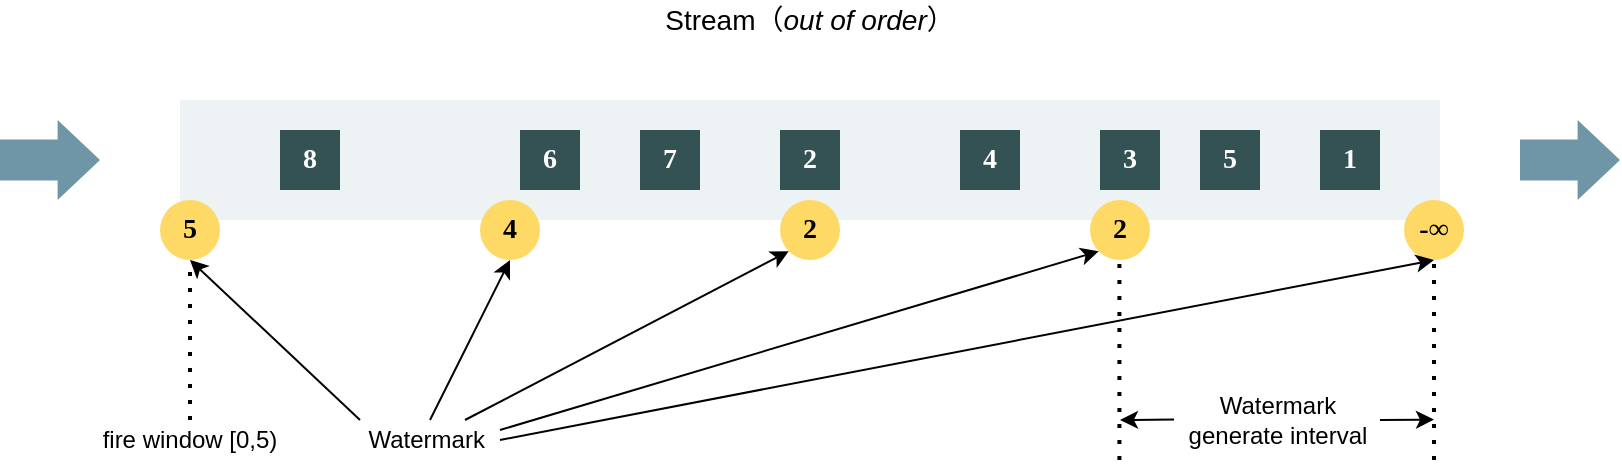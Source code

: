 <mxfile>
    <diagram id="Bv-CuC98KGRWgYmBJfnG" name="第 1 页">
        <mxGraphModel dx="1502" dy="863" grid="1" gridSize="10" guides="1" tooltips="1" connect="1" arrows="1" fold="1" page="1" pageScale="1" pageWidth="1654" pageHeight="2336" math="0" shadow="0">
            <root>
                <mxCell id="0"/>
                <mxCell id="1" parent="0"/>
                <mxCell id="2" value="" style="rounded=0;whiteSpace=wrap;html=1;fillColor=#EDF2F4;strokeColor=none;" parent="1" vertex="1">
                    <mxGeometry x="200" y="150" width="630" height="60" as="geometry"/>
                </mxCell>
                <mxCell id="4" value="" style="shape=singleArrow;whiteSpace=wrap;html=1;fontSize=14;strokeColor=none;fillColor=#6E96A6;arrowWidth=0.51;arrowSize=0.424;" parent="1" vertex="1">
                    <mxGeometry x="110" y="160" width="50" height="40" as="geometry"/>
                </mxCell>
                <mxCell id="5" value="" style="shape=singleArrow;whiteSpace=wrap;html=1;fontSize=14;strokeColor=none;fillColor=#6E96A6;arrowWidth=0.51;arrowSize=0.424;" parent="1" vertex="1">
                    <mxGeometry x="870" y="160" width="50" height="40" as="geometry"/>
                </mxCell>
                <mxCell id="13" value="Stream（&lt;i&gt;out of&amp;nbsp;order&lt;/i&gt;）" style="text;html=1;strokeColor=none;fillColor=none;align=center;verticalAlign=middle;whiteSpace=wrap;rounded=0;fontSize=14;" parent="1" vertex="1">
                    <mxGeometry x="411.25" y="100" width="207.5" height="20" as="geometry"/>
                </mxCell>
                <mxCell id="14" value="&lt;font color=&quot;#ffffff&quot;&gt;&lt;b&gt;1&lt;/b&gt;&lt;/font&gt;" style="whiteSpace=wrap;html=1;aspect=fixed;fontSize=14;strokeColor=none;fillColor=#345253;fontFamily=Tahoma;" parent="1" vertex="1">
                    <mxGeometry x="770" y="165" width="30" height="30" as="geometry"/>
                </mxCell>
                <mxCell id="15" value="&lt;font color=&quot;#ffffff&quot;&gt;&lt;b&gt;5&lt;/b&gt;&lt;/font&gt;" style="whiteSpace=wrap;html=1;aspect=fixed;fontSize=14;strokeColor=none;fillColor=#345253;fontFamily=Tahoma;" parent="1" vertex="1">
                    <mxGeometry x="710" y="165" width="30" height="30" as="geometry"/>
                </mxCell>
                <mxCell id="16" value="&lt;font color=&quot;#ffffff&quot;&gt;&lt;b&gt;3&lt;/b&gt;&lt;/font&gt;" style="whiteSpace=wrap;html=1;aspect=fixed;fontSize=14;strokeColor=none;fillColor=#345253;fontFamily=Tahoma;" parent="1" vertex="1">
                    <mxGeometry x="660" y="165" width="30" height="30" as="geometry"/>
                </mxCell>
                <mxCell id="17" value="&lt;font color=&quot;#ffffff&quot;&gt;&lt;b&gt;4&lt;/b&gt;&lt;/font&gt;" style="whiteSpace=wrap;html=1;aspect=fixed;fontSize=14;strokeColor=none;fillColor=#345253;fontFamily=Tahoma;" parent="1" vertex="1">
                    <mxGeometry x="590" y="165" width="30" height="30" as="geometry"/>
                </mxCell>
                <mxCell id="18" value="&lt;font color=&quot;#ffffff&quot;&gt;&lt;b&gt;2&lt;/b&gt;&lt;/font&gt;" style="whiteSpace=wrap;html=1;aspect=fixed;fontSize=14;strokeColor=none;fillColor=#345253;fontFamily=Tahoma;" parent="1" vertex="1">
                    <mxGeometry x="500" y="165" width="30" height="30" as="geometry"/>
                </mxCell>
                <mxCell id="19" value="&lt;font color=&quot;#ffffff&quot;&gt;&lt;b&gt;7&lt;/b&gt;&lt;/font&gt;" style="whiteSpace=wrap;html=1;aspect=fixed;fontSize=14;strokeColor=none;fillColor=#345253;fontFamily=Tahoma;" parent="1" vertex="1">
                    <mxGeometry x="430" y="165" width="30" height="30" as="geometry"/>
                </mxCell>
                <mxCell id="20" value="&lt;font color=&quot;#ffffff&quot;&gt;&lt;b&gt;6&lt;/b&gt;&lt;/font&gt;" style="whiteSpace=wrap;html=1;aspect=fixed;fontSize=14;strokeColor=none;fillColor=#345253;fontFamily=Tahoma;" parent="1" vertex="1">
                    <mxGeometry x="370" y="165" width="30" height="30" as="geometry"/>
                </mxCell>
                <mxCell id="21" value="&lt;font color=&quot;#ffffff&quot;&gt;&lt;b&gt;8&lt;/b&gt;&lt;/font&gt;" style="whiteSpace=wrap;html=1;aspect=fixed;fontSize=14;strokeColor=none;fillColor=#345253;fontFamily=Tahoma;" parent="1" vertex="1">
                    <mxGeometry x="250" y="165" width="30" height="30" as="geometry"/>
                </mxCell>
                <mxCell id="22" value="&lt;b style=&quot;font-size: 14px;&quot;&gt;-∞&lt;/b&gt;" style="ellipse;whiteSpace=wrap;html=1;aspect=fixed;fillColor=#FFD966;strokeColor=none;fontSize=14;fontFamily=Tahoma;" parent="1" vertex="1">
                    <mxGeometry x="812" y="200" width="30" height="30" as="geometry"/>
                </mxCell>
                <mxCell id="27" value="&lt;b style=&quot;font-size: 14px&quot;&gt;2&lt;/b&gt;" style="ellipse;whiteSpace=wrap;html=1;aspect=fixed;fillColor=#FFD966;strokeColor=none;fontSize=14;fontFamily=Tahoma;" parent="1" vertex="1">
                    <mxGeometry x="500" y="200" width="30" height="30" as="geometry"/>
                </mxCell>
                <mxCell id="28" value="&lt;b style=&quot;font-size: 14px&quot;&gt;2&lt;/b&gt;" style="ellipse;whiteSpace=wrap;html=1;aspect=fixed;fillColor=#FFD966;strokeColor=none;fontSize=14;fontFamily=Tahoma;" parent="1" vertex="1">
                    <mxGeometry x="655" y="200" width="30" height="30" as="geometry"/>
                </mxCell>
                <mxCell id="29" value="&lt;b style=&quot;font-size: 14px&quot;&gt;5&lt;/b&gt;" style="ellipse;whiteSpace=wrap;html=1;aspect=fixed;fillColor=#FFD966;strokeColor=none;fontSize=14;fontFamily=Tahoma;" parent="1" vertex="1">
                    <mxGeometry x="190" y="200" width="30" height="30" as="geometry"/>
                </mxCell>
                <mxCell id="30" value="&lt;b style=&quot;font-size: 14px&quot;&gt;4&lt;/b&gt;" style="ellipse;whiteSpace=wrap;html=1;aspect=fixed;fillColor=#FFD966;strokeColor=none;fontSize=14;fontFamily=Tahoma;" parent="1" vertex="1">
                    <mxGeometry x="350" y="200" width="30" height="30" as="geometry"/>
                </mxCell>
                <mxCell id="33" style="rounded=0;orthogonalLoop=1;jettySize=auto;html=1;entryX=0.5;entryY=1;entryDx=0;entryDy=0;exitX=0;exitY=0;exitDx=0;exitDy=0;" parent="1" source="31" target="29" edge="1">
                    <mxGeometry relative="1" as="geometry"/>
                </mxCell>
                <mxCell id="34" style="edgeStyle=none;rounded=0;orthogonalLoop=1;jettySize=auto;html=1;exitX=0.5;exitY=0;exitDx=0;exitDy=0;entryX=0.5;entryY=1;entryDx=0;entryDy=0;" parent="1" source="31" target="30" edge="1">
                    <mxGeometry relative="1" as="geometry"/>
                </mxCell>
                <mxCell id="35" style="edgeStyle=none;rounded=0;orthogonalLoop=1;jettySize=auto;html=1;exitX=0.75;exitY=0;exitDx=0;exitDy=0;entryX=0;entryY=1;entryDx=0;entryDy=0;" parent="1" source="31" target="27" edge="1">
                    <mxGeometry relative="1" as="geometry"/>
                </mxCell>
                <mxCell id="36" style="edgeStyle=none;rounded=0;orthogonalLoop=1;jettySize=auto;html=1;exitX=1;exitY=0.25;exitDx=0;exitDy=0;entryX=0;entryY=1;entryDx=0;entryDy=0;" parent="1" source="31" target="28" edge="1">
                    <mxGeometry relative="1" as="geometry"/>
                </mxCell>
                <mxCell id="37" style="edgeStyle=none;rounded=0;orthogonalLoop=1;jettySize=auto;html=1;exitX=1;exitY=0.5;exitDx=0;exitDy=0;entryX=0.5;entryY=1;entryDx=0;entryDy=0;" parent="1" source="31" target="22" edge="1">
                    <mxGeometry relative="1" as="geometry"/>
                </mxCell>
                <mxCell id="31" value="&amp;nbsp;Watermark&amp;nbsp;&amp;nbsp;" style="text;html=1;strokeColor=none;fillColor=none;align=center;verticalAlign=middle;whiteSpace=wrap;rounded=0;" parent="1" vertex="1">
                    <mxGeometry x="290" y="310" width="70" height="20" as="geometry"/>
                </mxCell>
                <mxCell id="39" value="Watermark generate interval" style="text;html=1;strokeColor=none;fillColor=none;align=center;verticalAlign=middle;whiteSpace=wrap;rounded=0;" parent="1" vertex="1">
                    <mxGeometry x="694" y="300" width="110" height="20" as="geometry"/>
                </mxCell>
                <mxCell id="41" value="" style="endArrow=none;dashed=1;html=1;dashPattern=1 3;strokeWidth=2;" parent="1" edge="1">
                    <mxGeometry width="50" height="50" relative="1" as="geometry">
                        <mxPoint x="669.71" y="330" as="sourcePoint"/>
                        <mxPoint x="669.71" y="230" as="targetPoint"/>
                    </mxGeometry>
                </mxCell>
                <mxCell id="42" value="" style="endArrow=none;dashed=1;html=1;dashPattern=1 3;strokeWidth=2;" parent="1" edge="1">
                    <mxGeometry width="50" height="50" relative="1" as="geometry">
                        <mxPoint x="827.0" y="330" as="sourcePoint"/>
                        <mxPoint x="827.0" y="230" as="targetPoint"/>
                    </mxGeometry>
                </mxCell>
                <mxCell id="43" value="" style="endArrow=classic;html=1;" parent="1" edge="1">
                    <mxGeometry width="50" height="50" relative="1" as="geometry">
                        <mxPoint x="800" y="310" as="sourcePoint"/>
                        <mxPoint x="827" y="309.8" as="targetPoint"/>
                    </mxGeometry>
                </mxCell>
                <mxCell id="44" value="" style="endArrow=classic;html=1;" parent="1" edge="1">
                    <mxGeometry width="50" height="50" relative="1" as="geometry">
                        <mxPoint x="697" y="309.8" as="sourcePoint"/>
                        <mxPoint x="670" y="310" as="targetPoint"/>
                    </mxGeometry>
                </mxCell>
                <mxCell id="45" value="fire window [0,5)" style="text;html=1;strokeColor=none;fillColor=none;align=center;verticalAlign=middle;whiteSpace=wrap;rounded=0;" parent="1" vertex="1">
                    <mxGeometry x="150" y="310" width="110" height="20" as="geometry"/>
                </mxCell>
                <mxCell id="49" value="" style="endArrow=none;dashed=1;html=1;dashPattern=1 3;strokeWidth=2;entryX=0.5;entryY=1;entryDx=0;entryDy=0;exitX=0.5;exitY=0;exitDx=0;exitDy=0;" parent="1" source="45" target="29" edge="1">
                    <mxGeometry width="50" height="50" relative="1" as="geometry">
                        <mxPoint x="160" y="290" as="sourcePoint"/>
                        <mxPoint x="210" y="240" as="targetPoint"/>
                    </mxGeometry>
                </mxCell>
            </root>
        </mxGraphModel>
    </diagram>
</mxfile>
